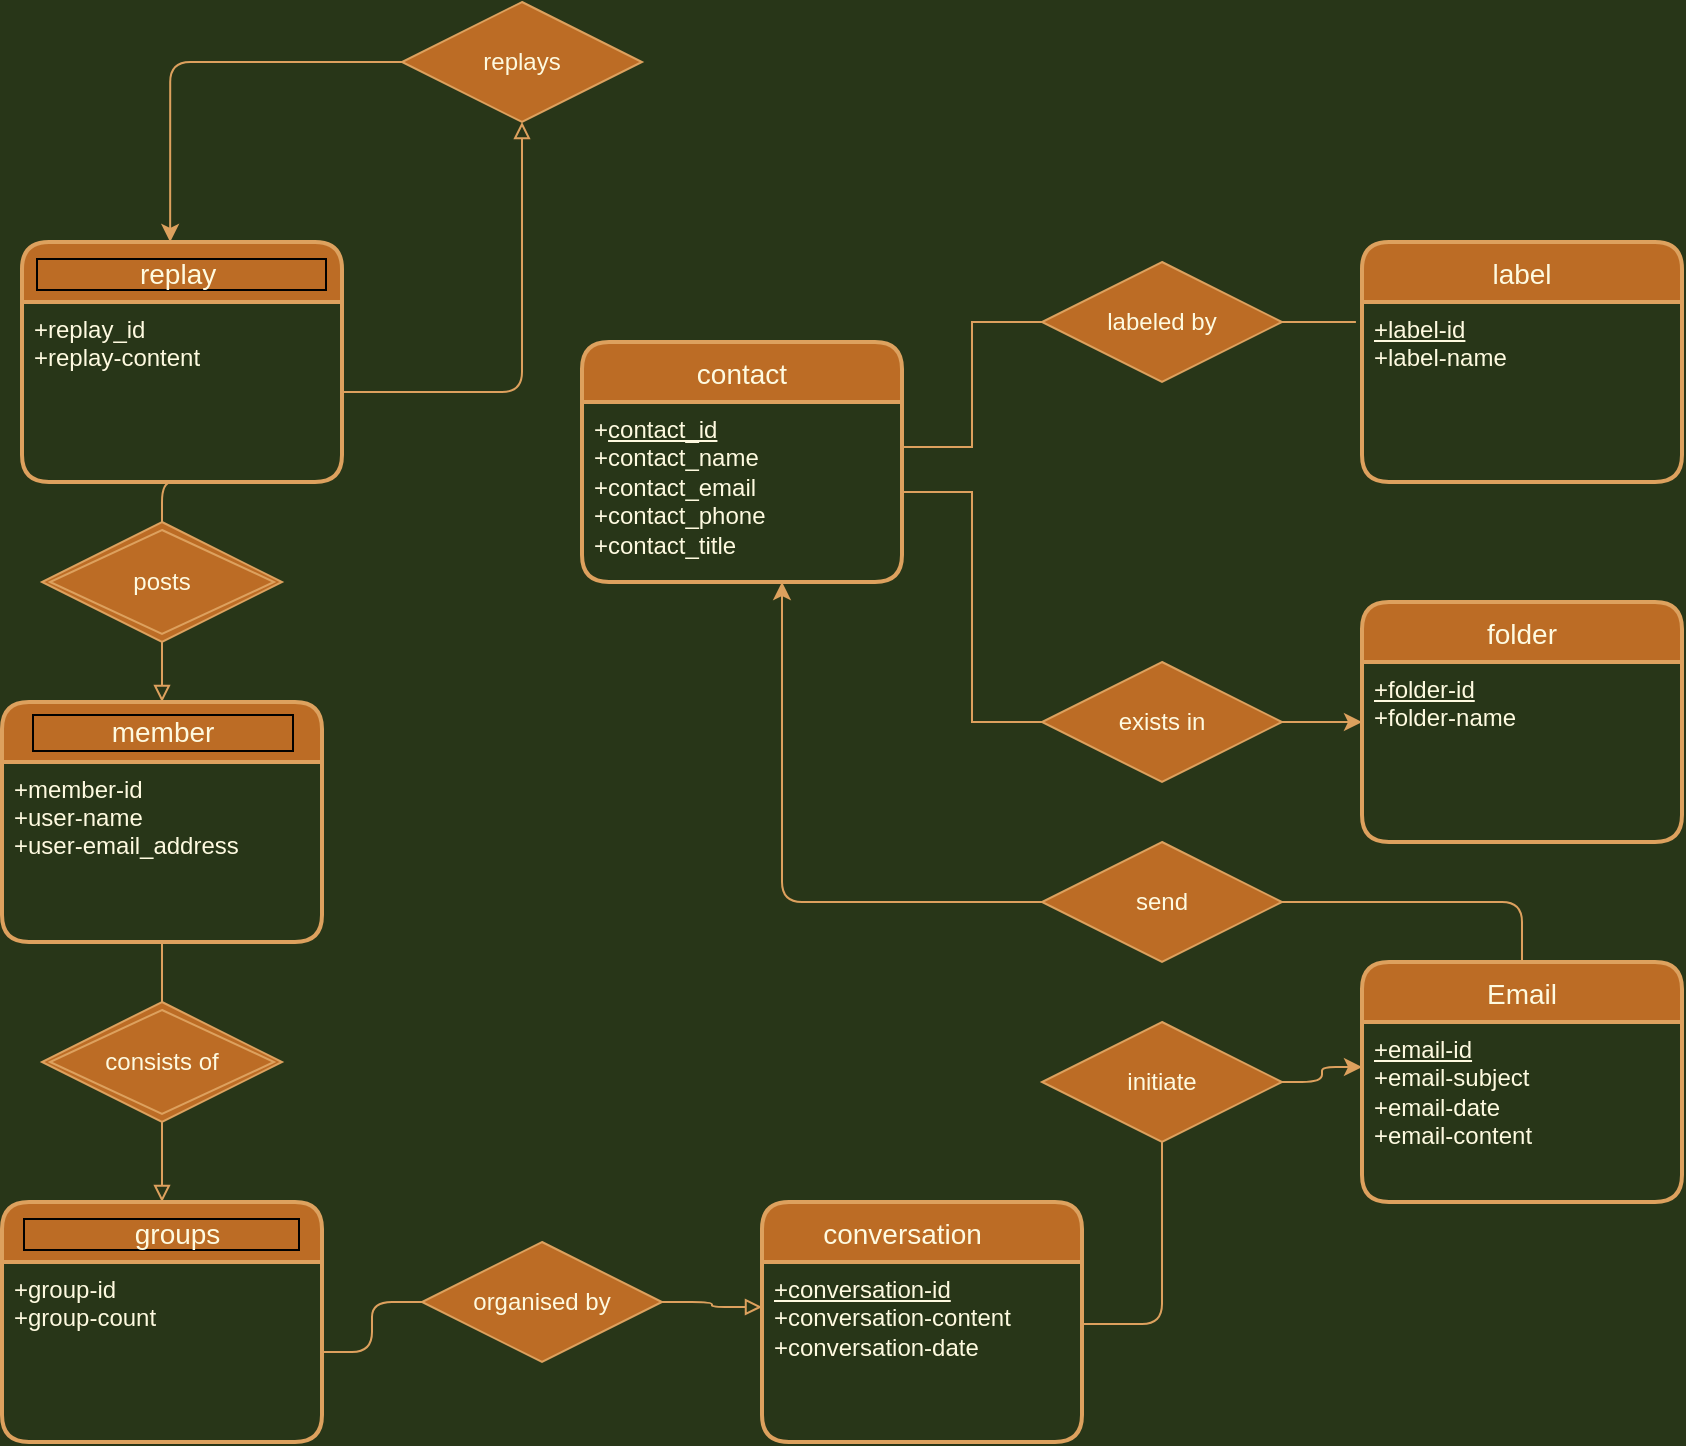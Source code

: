 <mxfile version="13.7.9" type="embed"><diagram id="R2lEEEUBdFMjLlhIrx00" name="Page-1"><mxGraphModel dx="836" dy="1531" grid="1" gridSize="10" guides="1" tooltips="1" connect="1" arrows="1" fold="1" page="1" pageScale="1" pageWidth="850" pageHeight="1100" background="#283618" math="0" shadow="0" extFonts="Permanent Marker^https://fonts.googleapis.com/css?family=Permanent+Marker"><root><mxCell id="0"/><mxCell id="1" parent="0"/><mxCell id="WR6oNO81SZ8T_EhysIY7-5" value="folder" style="swimlane;childLayout=stackLayout;horizontal=1;startSize=30;horizontalStack=0;rounded=1;fontSize=14;fontStyle=0;strokeWidth=2;resizeParent=0;resizeLast=1;shadow=0;dashed=0;align=center;fillColor=#BC6C25;strokeColor=#DDA15E;fontColor=#FEFAE0;" parent="1" vertex="1"><mxGeometry x="690" y="190" width="160" height="120" as="geometry"/></mxCell><mxCell id="WR6oNO81SZ8T_EhysIY7-6" value="&lt;u&gt;+folder-id&lt;br&gt;&lt;/u&gt;+folder-name&lt;br&gt;&lt;br&gt;" style="align=left;strokeColor=none;fillColor=none;spacingLeft=4;fontSize=12;verticalAlign=top;resizable=0;rotatable=0;part=1;fontColor=#FEFAE0;html=1;" parent="WR6oNO81SZ8T_EhysIY7-5" vertex="1"><mxGeometry y="30" width="160" height="90" as="geometry"/></mxCell><mxCell id="WR6oNO81SZ8T_EhysIY7-7" value="label" style="swimlane;childLayout=stackLayout;horizontal=1;startSize=30;horizontalStack=0;rounded=1;fontSize=14;fontStyle=0;strokeWidth=2;resizeParent=0;resizeLast=1;shadow=0;dashed=0;align=center;fillColor=#BC6C25;strokeColor=#DDA15E;fontColor=#FEFAE0;" parent="1" vertex="1"><mxGeometry x="690" y="10" width="160" height="120" as="geometry"/></mxCell><mxCell id="WR6oNO81SZ8T_EhysIY7-8" value="&lt;u&gt;+label-id&lt;br&gt;&lt;/u&gt;+label-name&lt;br&gt;" style="align=left;strokeColor=none;fillColor=none;spacingLeft=4;fontSize=12;verticalAlign=top;resizable=0;rotatable=0;part=1;fontColor=#FEFAE0;html=1;" parent="WR6oNO81SZ8T_EhysIY7-7" vertex="1"><mxGeometry y="30" width="160" height="90" as="geometry"/></mxCell><mxCell id="WR6oNO81SZ8T_EhysIY7-9" value="                             conversation     " style="swimlane;childLayout=stackLayout;horizontal=1;startSize=30;horizontalStack=0;rounded=1;fontSize=14;fontStyle=0;strokeWidth=2;resizeParent=0;resizeLast=1;shadow=0;dashed=0;align=center;labelBorderColor=none;fillColor=#BC6C25;strokeColor=#DDA15E;fontColor=#FEFAE0;" parent="1" vertex="1"><mxGeometry x="390" y="490" width="160" height="120" as="geometry"/></mxCell><mxCell id="WR6oNO81SZ8T_EhysIY7-10" value="&lt;u&gt;+conversation-id&lt;br&gt;&lt;/u&gt;+conversation-content&lt;br&gt;+conversation-date" style="align=left;strokeColor=none;fillColor=none;spacingLeft=4;fontSize=12;verticalAlign=top;resizable=0;rotatable=0;part=1;html=1;fontColor=#FEFAE0;" parent="WR6oNO81SZ8T_EhysIY7-9" vertex="1"><mxGeometry y="30" width="160" height="90" as="geometry"/></mxCell><mxCell id="WR6oNO81SZ8T_EhysIY7-11" value="             replay              " style="swimlane;childLayout=stackLayout;horizontal=1;startSize=30;horizontalStack=0;rounded=1;fontSize=14;fontStyle=0;strokeWidth=2;resizeParent=0;resizeLast=1;shadow=0;dashed=0;align=center;labelBorderColor=#000000;fillColor=#BC6C25;strokeColor=#DDA15E;fontColor=#FEFAE0;" parent="1" vertex="1"><mxGeometry x="20" y="10" width="160" height="120" as="geometry"/></mxCell><mxCell id="WR6oNO81SZ8T_EhysIY7-12" value="+replay_id&#10;+replay-content&#10;" style="align=left;strokeColor=none;fillColor=none;spacingLeft=4;fontSize=12;verticalAlign=top;resizable=0;rotatable=0;part=1;fontColor=#FEFAE0;" parent="WR6oNO81SZ8T_EhysIY7-11" vertex="1"><mxGeometry y="30" width="160" height="90" as="geometry"/></mxCell><mxCell id="WR6oNO81SZ8T_EhysIY7-19" style="edgeStyle=orthogonalEdgeStyle;rounded=0;orthogonalLoop=1;jettySize=auto;html=1;endArrow=none;endFill=0;entryX=1;entryY=0.25;entryDx=0;entryDy=0;strokeColor=#DDA15E;fontColor=#FEFAE0;labelBackgroundColor=#283618;" parent="1" source="WR6oNO81SZ8T_EhysIY7-16" target="WR6oNO81SZ8T_EhysIY7-2" edge="1"><mxGeometry relative="1" as="geometry"><mxPoint x="350" y="190" as="targetPoint"/></mxGeometry></mxCell><mxCell id="WR6oNO81SZ8T_EhysIY7-21" style="edgeStyle=orthogonalEdgeStyle;rounded=0;orthogonalLoop=1;jettySize=auto;html=1;entryX=-0.019;entryY=0.111;entryDx=0;entryDy=0;entryPerimeter=0;endArrow=none;endFill=0;strokeColor=#DDA15E;fontColor=#FEFAE0;labelBackgroundColor=#283618;" parent="1" source="WR6oNO81SZ8T_EhysIY7-16" target="WR6oNO81SZ8T_EhysIY7-8" edge="1"><mxGeometry relative="1" as="geometry"/></mxCell><mxCell id="WR6oNO81SZ8T_EhysIY7-16" value="labeled by" style="shape=rhombus;perimeter=rhombusPerimeter;whiteSpace=wrap;html=1;align=center;fillColor=#BC6C25;strokeColor=#DDA15E;fontColor=#FEFAE0;" parent="1" vertex="1"><mxGeometry x="530" y="20" width="120" height="60" as="geometry"/></mxCell><mxCell id="WR6oNO81SZ8T_EhysIY7-20" style="edgeStyle=orthogonalEdgeStyle;rounded=0;orthogonalLoop=1;jettySize=auto;html=1;entryX=1;entryY=0.5;entryDx=0;entryDy=0;endArrow=none;endFill=0;strokeColor=#DDA15E;fontColor=#FEFAE0;labelBackgroundColor=#283618;" parent="1" source="WR6oNO81SZ8T_EhysIY7-17" target="WR6oNO81SZ8T_EhysIY7-2" edge="1"><mxGeometry relative="1" as="geometry"/></mxCell><mxCell id="WR6oNO81SZ8T_EhysIY7-22" style="edgeStyle=orthogonalEdgeStyle;rounded=0;orthogonalLoop=1;jettySize=auto;html=1;entryX=0;entryY=0.5;entryDx=0;entryDy=0;endArrow=classic;endFill=1;strokeColor=#DDA15E;fontColor=#FEFAE0;labelBackgroundColor=#283618;" parent="1" source="WR6oNO81SZ8T_EhysIY7-17" target="WR6oNO81SZ8T_EhysIY7-5" edge="1"><mxGeometry relative="1" as="geometry"/></mxCell><mxCell id="WR6oNO81SZ8T_EhysIY7-17" value="exists in" style="shape=rhombus;perimeter=rhombusPerimeter;whiteSpace=wrap;html=1;align=center;fillColor=#BC6C25;strokeColor=#DDA15E;fontColor=#FEFAE0;" parent="1" vertex="1"><mxGeometry x="530" y="220" width="120" height="60" as="geometry"/></mxCell><mxCell id="WR6oNO81SZ8T_EhysIY7-1" value="contact" style="swimlane;childLayout=stackLayout;horizontal=1;startSize=30;horizontalStack=0;rounded=1;fontSize=14;fontStyle=0;strokeWidth=2;resizeParent=0;resizeLast=1;shadow=0;dashed=0;align=center;fillColor=#BC6C25;strokeColor=#DDA15E;fontColor=#FEFAE0;" parent="1" vertex="1"><mxGeometry x="300" y="60" width="160" height="120" as="geometry"/></mxCell><mxCell id="WR6oNO81SZ8T_EhysIY7-2" value="+&lt;u&gt;contact_id&lt;/u&gt;&lt;br&gt;+contact_name&lt;br&gt;+contact_email&lt;br&gt;+contact_phone&lt;br&gt;+contact_title" style="align=left;strokeColor=none;fillColor=none;spacingLeft=4;fontSize=12;verticalAlign=top;resizable=0;rotatable=0;part=1;fontColor=#FEFAE0;html=1;" parent="WR6oNO81SZ8T_EhysIY7-1" vertex="1"><mxGeometry y="30" width="160" height="90" as="geometry"/></mxCell><mxCell id="hnBdc3AmPKEWIUO_3Wqu-15" value="              groups          " style="swimlane;childLayout=stackLayout;horizontal=1;startSize=30;horizontalStack=0;rounded=1;fontSize=14;fontStyle=0;strokeWidth=2;resizeParent=0;resizeLast=1;shadow=0;dashed=0;align=center;fillColor=#BC6C25;strokeColor=#DDA15E;fontColor=#FEFAE0;labelBorderColor=#000000;" parent="1" vertex="1"><mxGeometry x="10" y="490" width="160" height="120" as="geometry"/></mxCell><mxCell id="hnBdc3AmPKEWIUO_3Wqu-16" value="+group-id&#10;+group-count" style="align=left;strokeColor=none;fillColor=none;spacingLeft=4;fontSize=12;verticalAlign=top;resizable=0;rotatable=0;part=1;fontColor=#FEFAE0;" parent="hnBdc3AmPKEWIUO_3Wqu-15" vertex="1"><mxGeometry y="30" width="160" height="90" as="geometry"/></mxCell><mxCell id="4EcOPeQw_1EuW9EFgIx9-71" style="edgeStyle=orthogonalEdgeStyle;curved=0;rounded=1;sketch=0;orthogonalLoop=1;jettySize=auto;html=1;entryX=0.5;entryY=1;entryDx=0;entryDy=0;endArrow=none;endFill=0;strokeColor=#DDA15E;fillColor=#BC6C25;fontColor=#FEFAE0;labelBackgroundColor=#283618;" parent="1" source="hnBdc3AmPKEWIUO_3Wqu-27" target="WR6oNO81SZ8T_EhysIY7-12" edge="1"><mxGeometry relative="1" as="geometry"/></mxCell><mxCell id="4EcOPeQw_1EuW9EFgIx9-73" style="edgeStyle=orthogonalEdgeStyle;curved=0;rounded=1;sketch=0;orthogonalLoop=1;jettySize=auto;html=1;entryX=0.5;entryY=0;entryDx=0;entryDy=0;endArrow=block;endFill=0;strokeColor=#DDA15E;fillColor=#BC6C25;fontColor=#FEFAE0;labelBackgroundColor=#283618;" parent="1" source="hnBdc3AmPKEWIUO_3Wqu-27" target="4EcOPeQw_1EuW9EFgIx9-65" edge="1"><mxGeometry relative="1" as="geometry"/></mxCell><mxCell id="hnBdc3AmPKEWIUO_3Wqu-27" value="posts" style="shape=rhombus;double=1;perimeter=rhombusPerimeter;whiteSpace=wrap;html=1;align=center;fillColor=#BC6C25;strokeColor=#DDA15E;fontColor=#FEFAE0;" parent="1" vertex="1"><mxGeometry x="30" y="150" width="120" height="60" as="geometry"/></mxCell><mxCell id="4EcOPeQw_1EuW9EFgIx9-3" value="Email" style="swimlane;childLayout=stackLayout;horizontal=1;startSize=30;horizontalStack=0;rounded=1;fontSize=14;fontStyle=0;strokeWidth=2;resizeParent=0;resizeLast=1;shadow=0;dashed=0;align=center;fillColor=#BC6C25;strokeColor=#DDA15E;fontColor=#FEFAE0;" parent="1" vertex="1"><mxGeometry x="690" y="370" width="160" height="120" as="geometry"/></mxCell><mxCell id="4EcOPeQw_1EuW9EFgIx9-4" value="&lt;u&gt;+email-id&lt;br&gt;&lt;/u&gt;+email-subject&lt;br&gt;+email-date&lt;br&gt;+email-content" style="align=left;strokeColor=none;fillColor=none;spacingLeft=4;fontSize=12;verticalAlign=top;resizable=0;rotatable=0;part=1;fontColor=#FEFAE0;html=1;" parent="4EcOPeQw_1EuW9EFgIx9-3" vertex="1"><mxGeometry y="30" width="160" height="90" as="geometry"/></mxCell><mxCell id="4EcOPeQw_1EuW9EFgIx9-55" style="edgeStyle=orthogonalEdgeStyle;curved=0;rounded=1;sketch=0;orthogonalLoop=1;jettySize=auto;html=1;entryX=0.625;entryY=1;entryDx=0;entryDy=0;entryPerimeter=0;endArrow=classic;endFill=1;strokeColor=#DDA15E;fillColor=#BC6C25;fontColor=#FEFAE0;labelBackgroundColor=#283618;" parent="1" source="4EcOPeQw_1EuW9EFgIx9-5" target="WR6oNO81SZ8T_EhysIY7-2" edge="1"><mxGeometry relative="1" as="geometry"/></mxCell><mxCell id="4EcOPeQw_1EuW9EFgIx9-56" style="edgeStyle=orthogonalEdgeStyle;curved=0;rounded=1;sketch=0;orthogonalLoop=1;jettySize=auto;html=1;entryX=0.5;entryY=0;entryDx=0;entryDy=0;endArrow=none;endFill=0;strokeColor=#DDA15E;fillColor=#BC6C25;fontColor=#FEFAE0;labelBackgroundColor=#283618;" parent="1" source="4EcOPeQw_1EuW9EFgIx9-5" target="4EcOPeQw_1EuW9EFgIx9-3" edge="1"><mxGeometry relative="1" as="geometry"/></mxCell><mxCell id="4EcOPeQw_1EuW9EFgIx9-5" value="send" style="shape=rhombus;perimeter=rhombusPerimeter;whiteSpace=wrap;html=1;align=center;rounded=0;sketch=0;strokeColor=#DDA15E;fillColor=#BC6C25;fontColor=#FEFAE0;" parent="1" vertex="1"><mxGeometry x="530" y="310" width="120" height="60" as="geometry"/></mxCell><mxCell id="4EcOPeQw_1EuW9EFgIx9-67" style="edgeStyle=orthogonalEdgeStyle;curved=0;rounded=1;sketch=0;orthogonalLoop=1;jettySize=auto;html=1;endArrow=block;endFill=0;strokeColor=#DDA15E;fillColor=#BC6C25;fontColor=#FEFAE0;labelBackgroundColor=#283618;" parent="1" source="4EcOPeQw_1EuW9EFgIx9-39" target="hnBdc3AmPKEWIUO_3Wqu-15" edge="1"><mxGeometry relative="1" as="geometry"/></mxCell><mxCell id="4EcOPeQw_1EuW9EFgIx9-68" style="edgeStyle=orthogonalEdgeStyle;curved=0;rounded=1;sketch=0;orthogonalLoop=1;jettySize=auto;html=1;entryX=0.5;entryY=1;entryDx=0;entryDy=0;endArrow=none;endFill=0;strokeColor=#DDA15E;fillColor=#BC6C25;fontColor=#FEFAE0;labelBackgroundColor=#283618;" parent="1" source="4EcOPeQw_1EuW9EFgIx9-39" target="4EcOPeQw_1EuW9EFgIx9-66" edge="1"><mxGeometry relative="1" as="geometry"/></mxCell><mxCell id="4EcOPeQw_1EuW9EFgIx9-39" value="consists of" style="shape=rhombus;double=1;perimeter=rhombusPerimeter;whiteSpace=wrap;html=1;align=center;rounded=0;sketch=0;strokeColor=#DDA15E;fillColor=#BC6C25;fontColor=#FEFAE0;" parent="1" vertex="1"><mxGeometry x="30" y="390" width="120" height="60" as="geometry"/></mxCell><mxCell id="4EcOPeQw_1EuW9EFgIx9-58" style="edgeStyle=orthogonalEdgeStyle;curved=0;rounded=1;sketch=0;orthogonalLoop=1;jettySize=auto;html=1;entryX=1;entryY=0.344;entryDx=0;entryDy=0;entryPerimeter=0;endArrow=none;endFill=0;strokeColor=#DDA15E;fillColor=#BC6C25;fontColor=#FEFAE0;labelBackgroundColor=#283618;" parent="1" source="4EcOPeQw_1EuW9EFgIx9-57" target="WR6oNO81SZ8T_EhysIY7-10" edge="1"><mxGeometry relative="1" as="geometry"/></mxCell><mxCell id="4EcOPeQw_1EuW9EFgIx9-61" style="edgeStyle=orthogonalEdgeStyle;curved=0;rounded=1;sketch=0;orthogonalLoop=1;jettySize=auto;html=1;entryX=0;entryY=0.25;entryDx=0;entryDy=0;endArrow=classic;endFill=1;strokeColor=#DDA15E;fillColor=#BC6C25;fontColor=#FEFAE0;labelBackgroundColor=#283618;" parent="1" source="4EcOPeQw_1EuW9EFgIx9-57" target="4EcOPeQw_1EuW9EFgIx9-4" edge="1"><mxGeometry relative="1" as="geometry"/></mxCell><mxCell id="4EcOPeQw_1EuW9EFgIx9-57" value="initiate" style="shape=rhombus;perimeter=rhombusPerimeter;whiteSpace=wrap;html=1;align=center;rounded=0;sketch=0;strokeColor=#DDA15E;fillColor=#BC6C25;fontColor=#FEFAE0;" parent="1" vertex="1"><mxGeometry x="530" y="400" width="120" height="60" as="geometry"/></mxCell><mxCell id="4EcOPeQw_1EuW9EFgIx9-63" style="edgeStyle=orthogonalEdgeStyle;curved=0;rounded=1;sketch=0;orthogonalLoop=1;jettySize=auto;html=1;entryX=0;entryY=0.25;entryDx=0;entryDy=0;endArrow=block;endFill=0;strokeColor=#DDA15E;fillColor=#BC6C25;fontColor=#FEFAE0;labelBackgroundColor=#283618;" parent="1" source="4EcOPeQw_1EuW9EFgIx9-62" target="WR6oNO81SZ8T_EhysIY7-10" edge="1"><mxGeometry relative="1" as="geometry"/></mxCell><mxCell id="4EcOPeQw_1EuW9EFgIx9-62" value="organised by" style="shape=rhombus;perimeter=rhombusPerimeter;whiteSpace=wrap;html=1;align=center;rounded=0;sketch=0;strokeColor=#DDA15E;fillColor=#BC6C25;fontColor=#FEFAE0;" parent="1" vertex="1"><mxGeometry x="220" y="510" width="120" height="60" as="geometry"/></mxCell><mxCell id="4EcOPeQw_1EuW9EFgIx9-64" style="edgeStyle=orthogonalEdgeStyle;curved=0;rounded=1;sketch=0;orthogonalLoop=1;jettySize=auto;html=1;entryX=0;entryY=0.5;entryDx=0;entryDy=0;endArrow=none;endFill=0;strokeColor=#DDA15E;fillColor=#BC6C25;fontColor=#FEFAE0;labelBackgroundColor=#283618;" parent="1" source="hnBdc3AmPKEWIUO_3Wqu-16" target="4EcOPeQw_1EuW9EFgIx9-62" edge="1"><mxGeometry relative="1" as="geometry"/></mxCell><mxCell id="4EcOPeQw_1EuW9EFgIx9-65" value="&amp;nbsp; &amp;nbsp; &amp;nbsp; &amp;nbsp; &amp;nbsp; member&amp;nbsp; &amp;nbsp; &amp;nbsp; &amp;nbsp; &amp;nbsp;&amp;nbsp;" style="swimlane;childLayout=stackLayout;horizontal=1;startSize=30;horizontalStack=0;rounded=1;fontSize=14;fontStyle=0;strokeWidth=2;resizeParent=0;resizeLast=1;shadow=0;dashed=0;align=center;sketch=0;fillColor=#BC6C25;html=1;strokeColor=#DDA15E;fontColor=#FEFAE0;labelBorderColor=#000000;" parent="1" vertex="1"><mxGeometry x="10" y="240" width="160" height="120" as="geometry"/></mxCell><mxCell id="4EcOPeQw_1EuW9EFgIx9-66" value="+member-id&#10;+user-name&#10;+user-email_address" style="align=left;strokeColor=none;fillColor=none;spacingLeft=4;fontSize=12;verticalAlign=top;resizable=0;rotatable=0;part=1;fontColor=#FEFAE0;" parent="4EcOPeQw_1EuW9EFgIx9-65" vertex="1"><mxGeometry y="30" width="160" height="90" as="geometry"/></mxCell><mxCell id="4EcOPeQw_1EuW9EFgIx9-76" style="edgeStyle=orthogonalEdgeStyle;curved=0;rounded=1;sketch=0;orthogonalLoop=1;jettySize=auto;html=1;entryX=0.463;entryY=0;entryDx=0;entryDy=0;entryPerimeter=0;endArrow=classic;endFill=1;strokeColor=#DDA15E;fillColor=#BC6C25;fontColor=#FEFAE0;labelBackgroundColor=#283618;" parent="1" source="4EcOPeQw_1EuW9EFgIx9-74" target="WR6oNO81SZ8T_EhysIY7-11" edge="1"><mxGeometry relative="1" as="geometry"/></mxCell><mxCell id="4EcOPeQw_1EuW9EFgIx9-74" value="replays" style="shape=rhombus;perimeter=rhombusPerimeter;whiteSpace=wrap;html=1;align=center;rounded=0;sketch=0;strokeColor=#DDA15E;fillColor=#BC6C25;fontColor=#FEFAE0;" parent="1" vertex="1"><mxGeometry x="210" y="-110" width="120" height="60" as="geometry"/></mxCell><mxCell id="4EcOPeQw_1EuW9EFgIx9-75" style="edgeStyle=orthogonalEdgeStyle;curved=0;rounded=1;sketch=0;orthogonalLoop=1;jettySize=auto;html=1;entryX=0.5;entryY=1;entryDx=0;entryDy=0;endArrow=block;endFill=0;strokeColor=#DDA15E;fillColor=#BC6C25;fontColor=#FEFAE0;labelBackgroundColor=#283618;" parent="1" source="WR6oNO81SZ8T_EhysIY7-12" target="4EcOPeQw_1EuW9EFgIx9-74" edge="1"><mxGeometry relative="1" as="geometry"/></mxCell></root></mxGraphModel></diagram></mxfile>